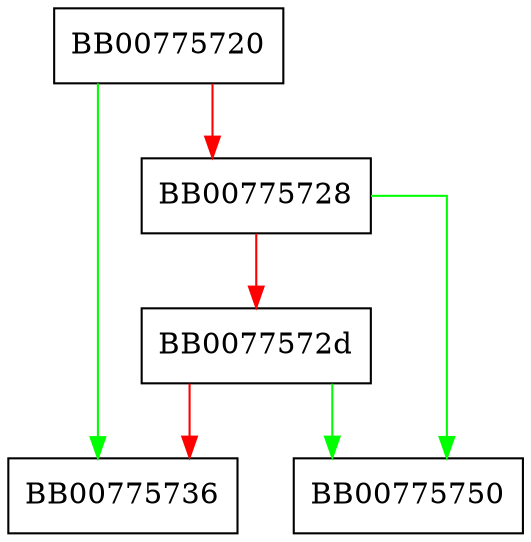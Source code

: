 digraph ossl_DER_w_begin_sequence {
  node [shape="box"];
  graph [splines=ortho];
  BB00775720 -> BB00775736 [color="green"];
  BB00775720 -> BB00775728 [color="red"];
  BB00775728 -> BB00775750 [color="green"];
  BB00775728 -> BB0077572d [color="red"];
  BB0077572d -> BB00775750 [color="green"];
  BB0077572d -> BB00775736 [color="red"];
}